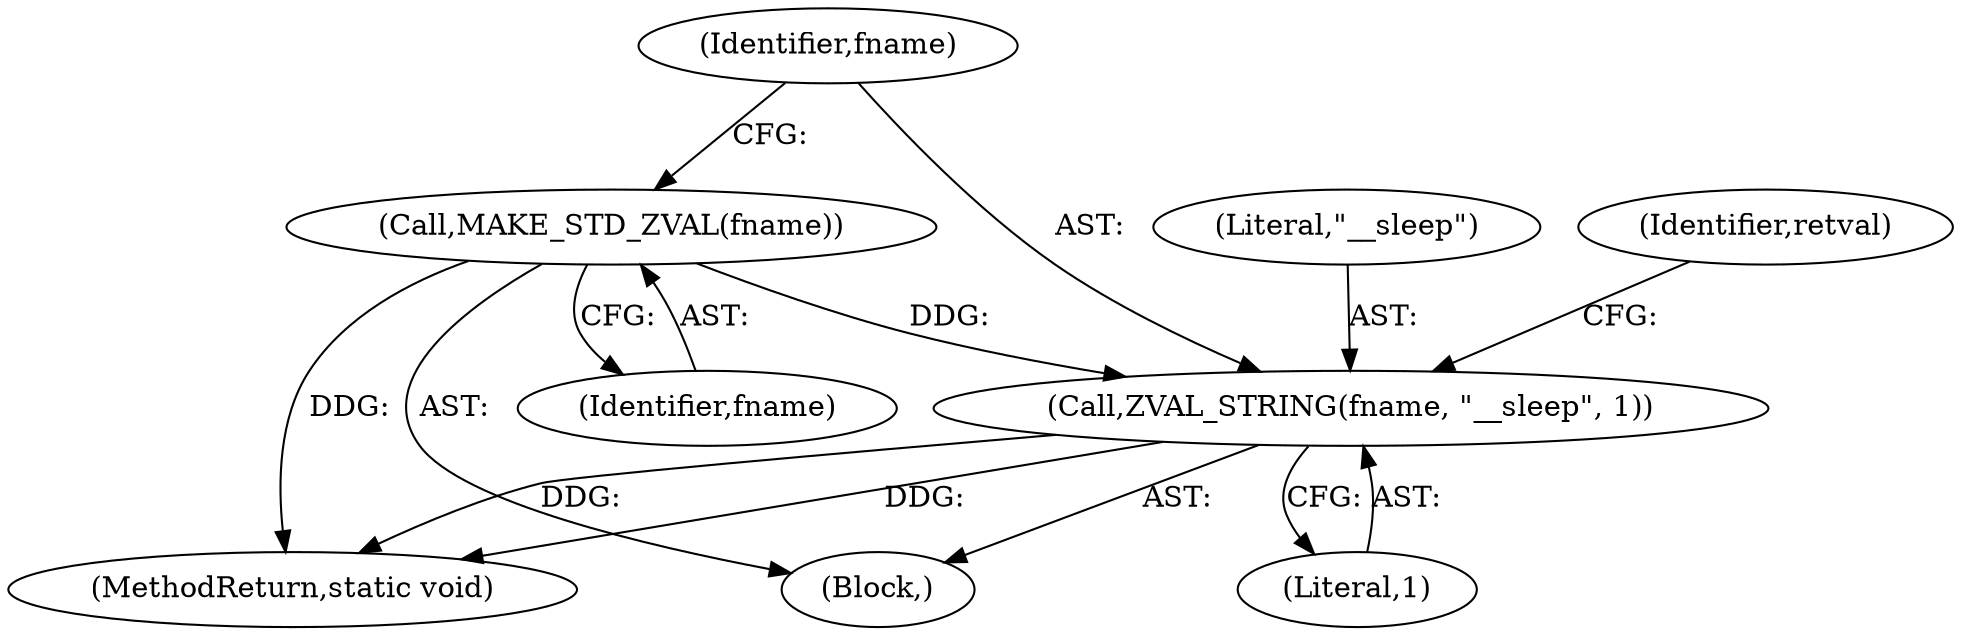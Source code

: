digraph "0_php-src_6045de69c7dedcba3eadf7c4bba424b19c81d00d_1@pointer" {
"1000119" [label="(Call,MAKE_STD_ZVAL(fname))"];
"1000121" [label="(Call,ZVAL_STRING(fname, \"__sleep\", 1))"];
"1000206" [label="(MethodReturn,static void)"];
"1000122" [label="(Identifier,fname)"];
"1000121" [label="(Call,ZVAL_STRING(fname, \"__sleep\", 1))"];
"1000123" [label="(Literal,\"__sleep\")"];
"1000119" [label="(Call,MAKE_STD_ZVAL(fname))"];
"1000124" [label="(Literal,1)"];
"1000128" [label="(Identifier,retval)"];
"1000105" [label="(Block,)"];
"1000120" [label="(Identifier,fname)"];
"1000119" -> "1000105"  [label="AST: "];
"1000119" -> "1000120"  [label="CFG: "];
"1000120" -> "1000119"  [label="AST: "];
"1000122" -> "1000119"  [label="CFG: "];
"1000119" -> "1000206"  [label="DDG: "];
"1000119" -> "1000121"  [label="DDG: "];
"1000121" -> "1000105"  [label="AST: "];
"1000121" -> "1000124"  [label="CFG: "];
"1000122" -> "1000121"  [label="AST: "];
"1000123" -> "1000121"  [label="AST: "];
"1000124" -> "1000121"  [label="AST: "];
"1000128" -> "1000121"  [label="CFG: "];
"1000121" -> "1000206"  [label="DDG: "];
"1000121" -> "1000206"  [label="DDG: "];
}
